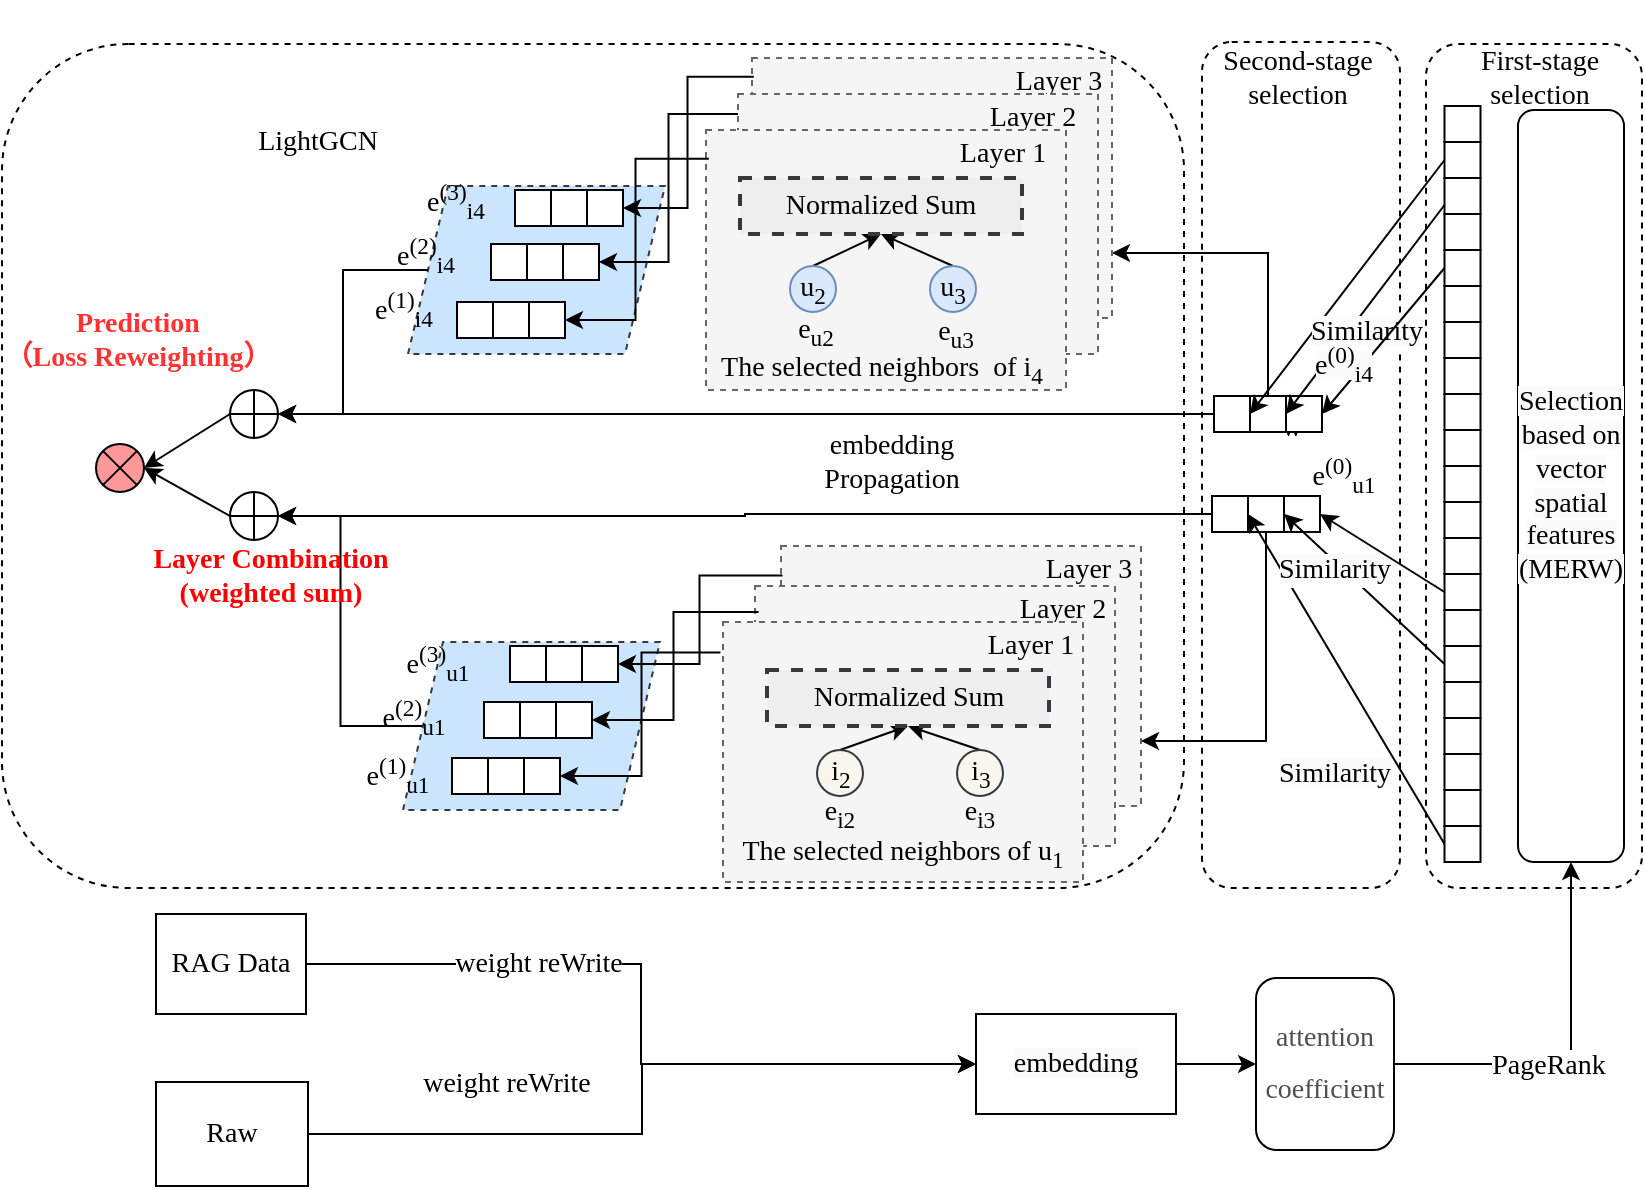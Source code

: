 <mxfile version="28.0.6">
  <diagram name="第 1 页" id="JqjY_3OXJ0ycC8vNH0t1">
    <mxGraphModel dx="1314" dy="709" grid="0" gridSize="10" guides="1" tooltips="1" connect="1" arrows="1" fold="1" page="1" pageScale="1" pageWidth="827" pageHeight="1169" math="0" shadow="0">
      <root>
        <mxCell id="0" />
        <mxCell id="1" parent="0" />
        <mxCell id="YZDyfqU8U48T_e9WPzMG-7" value="" style="rounded=1;whiteSpace=wrap;html=1;fillColor=none;dashed=1;fontSize=14;fontFamily=Times New Roman;" parent="1" vertex="1">
          <mxGeometry x="3" y="27" width="591" height="422" as="geometry" />
        </mxCell>
        <mxCell id="FPyB5lzsJbotzvCXSLYw-2" value="" style="group" vertex="1" connectable="0" parent="1">
          <mxGeometry x="358" y="278" width="229.5" height="168" as="geometry" />
        </mxCell>
        <mxCell id="YZDyfqU8U48T_e9WPzMG-62" value="" style="group;fontSize=14;fontFamily=Times New Roman;" parent="FPyB5lzsJbotzvCXSLYw-2" vertex="1" connectable="0">
          <mxGeometry x="34.5" width="180" height="130" as="geometry" />
        </mxCell>
        <mxCell id="YZDyfqU8U48T_e9WPzMG-63" value="" style="rounded=0;whiteSpace=wrap;html=1;dashed=1;fillColor=#f5f5f5;fontColor=#333333;strokeColor=#666666;fontSize=14;fontFamily=Times New Roman;" parent="YZDyfqU8U48T_e9WPzMG-62" vertex="1">
          <mxGeometry width="180" height="130" as="geometry" />
        </mxCell>
        <mxCell id="YZDyfqU8U48T_e9WPzMG-64" value="Layer 3" style="text;html=1;align=center;verticalAlign=middle;whiteSpace=wrap;rounded=0;fontSize=14;fontFamily=Times New Roman;" parent="YZDyfqU8U48T_e9WPzMG-62" vertex="1">
          <mxGeometry x="127" width="53" height="23" as="geometry" />
        </mxCell>
        <mxCell id="YZDyfqU8U48T_e9WPzMG-58" value="" style="group;fontSize=14;fontFamily=Times New Roman;" parent="FPyB5lzsJbotzvCXSLYw-2" vertex="1" connectable="0">
          <mxGeometry x="21.5" y="20" width="208" height="130" as="geometry" />
        </mxCell>
        <mxCell id="YZDyfqU8U48T_e9WPzMG-59" value="" style="rounded=0;whiteSpace=wrap;html=1;dashed=1;fillColor=#f5f5f5;fontColor=#333333;strokeColor=#666666;fontSize=14;fontFamily=Times New Roman;" parent="YZDyfqU8U48T_e9WPzMG-58" vertex="1">
          <mxGeometry width="180" height="130" as="geometry" />
        </mxCell>
        <mxCell id="YZDyfqU8U48T_e9WPzMG-60" value="Layer 2" style="text;html=1;align=center;verticalAlign=middle;whiteSpace=wrap;rounded=0;fontSize=14;fontFamily=Times New Roman;" parent="YZDyfqU8U48T_e9WPzMG-58" vertex="1">
          <mxGeometry x="127" width="53" height="23" as="geometry" />
        </mxCell>
        <mxCell id="YZDyfqU8U48T_e9WPzMG-45" value="" style="rounded=0;whiteSpace=wrap;html=1;dashed=1;fillColor=#f5f5f5;fontColor=#333333;strokeColor=#666666;fontSize=14;fontFamily=Times New Roman;" parent="FPyB5lzsJbotzvCXSLYw-2" vertex="1">
          <mxGeometry x="5.5" y="38" width="180" height="130" as="geometry" />
        </mxCell>
        <mxCell id="YZDyfqU8U48T_e9WPzMG-46" style="rounded=0;orthogonalLoop=1;jettySize=auto;html=1;exitX=0.5;exitY=0;exitDx=0;exitDy=0;entryX=0.5;entryY=1;entryDx=0;entryDy=0;fontSize=14;fontFamily=Times New Roman;" parent="FPyB5lzsJbotzvCXSLYw-2" source="YZDyfqU8U48T_e9WPzMG-47" target="YZDyfqU8U48T_e9WPzMG-50" edge="1">
          <mxGeometry relative="1" as="geometry" />
        </mxCell>
        <mxCell id="YZDyfqU8U48T_e9WPzMG-47" value="&lt;font&gt;i&lt;sub&gt;2&lt;/sub&gt;&lt;/font&gt;" style="ellipse;whiteSpace=wrap;html=1;aspect=fixed;fillColor=#f9f7ed;strokeColor=#36393d;fontSize=14;fontFamily=Times New Roman;" parent="FPyB5lzsJbotzvCXSLYw-2" vertex="1">
          <mxGeometry x="52.5" y="102" width="23" height="23" as="geometry" />
        </mxCell>
        <mxCell id="YZDyfqU8U48T_e9WPzMG-48" style="rounded=0;orthogonalLoop=1;jettySize=auto;html=1;exitX=0.5;exitY=0;exitDx=0;exitDy=0;entryX=0.5;entryY=1;entryDx=0;entryDy=0;fontSize=14;fontFamily=Times New Roman;" parent="FPyB5lzsJbotzvCXSLYw-2" source="YZDyfqU8U48T_e9WPzMG-49" target="YZDyfqU8U48T_e9WPzMG-50" edge="1">
          <mxGeometry relative="1" as="geometry" />
        </mxCell>
        <mxCell id="YZDyfqU8U48T_e9WPzMG-49" value="&lt;font&gt;i&lt;sub&gt;3&lt;/sub&gt;&lt;/font&gt;" style="ellipse;whiteSpace=wrap;html=1;aspect=fixed;fillColor=#f9f7ed;strokeColor=#36393d;fontSize=14;fontFamily=Times New Roman;" parent="FPyB5lzsJbotzvCXSLYw-2" vertex="1">
          <mxGeometry x="122.5" y="102" width="23" height="23" as="geometry" />
        </mxCell>
        <mxCell id="YZDyfqU8U48T_e9WPzMG-50" value="Normalized Sum" style="rounded=0;whiteSpace=wrap;html=1;dashed=1;strokeWidth=2;fillColor=#eeeeee;strokeColor=#36393d;fontSize=14;fontFamily=Times New Roman;" parent="FPyB5lzsJbotzvCXSLYw-2" vertex="1">
          <mxGeometry x="27.5" y="62" width="141" height="28" as="geometry" />
        </mxCell>
        <mxCell id="YZDyfqU8U48T_e9WPzMG-51" value="Layer 1" style="text;html=1;align=center;verticalAlign=middle;whiteSpace=wrap;rounded=0;fontSize=14;fontFamily=Times New Roman;" parent="FPyB5lzsJbotzvCXSLYw-2" vertex="1">
          <mxGeometry x="132.5" y="38" width="53" height="23" as="geometry" />
        </mxCell>
        <mxCell id="YZDyfqU8U48T_e9WPzMG-52" value="The selected&amp;nbsp;neighbors of u&lt;span&gt;&lt;sub&gt;1&lt;/sub&gt;&lt;/span&gt;" style="text;html=1;align=center;verticalAlign=middle;whiteSpace=wrap;rounded=0;fontSize=14;fontFamily=Times New Roman;" parent="FPyB5lzsJbotzvCXSLYw-2" vertex="1">
          <mxGeometry y="146" width="191" height="15" as="geometry" />
        </mxCell>
        <mxCell id="YZDyfqU8U48T_e9WPzMG-55" value="e&lt;sub&gt;i2&lt;/sub&gt;" style="text;html=1;align=center;verticalAlign=middle;whiteSpace=wrap;rounded=0;fontSize=14;fontFamily=Times New Roman;" parent="FPyB5lzsJbotzvCXSLYw-2" vertex="1">
          <mxGeometry x="34" y="128" width="60" height="12" as="geometry" />
        </mxCell>
        <mxCell id="YZDyfqU8U48T_e9WPzMG-57" value="e&lt;sub&gt;i3&lt;/sub&gt;" style="text;html=1;align=center;verticalAlign=middle;whiteSpace=wrap;rounded=0;fontSize=14;fontFamily=Times New Roman;" parent="FPyB5lzsJbotzvCXSLYw-2" vertex="1">
          <mxGeometry x="104" y="128" width="60" height="12" as="geometry" />
        </mxCell>
        <mxCell id="YZDyfqU8U48T_e9WPzMG-154" value="" style="rounded=1;whiteSpace=wrap;html=1;dashed=1;fillColor=none;fontSize=14;fontFamily=Times New Roman;" parent="1" vertex="1">
          <mxGeometry x="715" y="27" width="108" height="422" as="geometry" />
        </mxCell>
        <mxCell id="YZDyfqU8U48T_e9WPzMG-139" value="" style="rounded=1;whiteSpace=wrap;html=1;dashed=1;fillColor=none;fontSize=14;fontFamily=Times New Roman;" parent="1" vertex="1">
          <mxGeometry x="603" y="26" width="99" height="423" as="geometry" />
        </mxCell>
        <mxCell id="YZDyfqU8U48T_e9WPzMG-2" value="LightGCN" style="text;html=1;align=center;verticalAlign=middle;whiteSpace=wrap;rounded=0;fontSize=14;fontFamily=Times New Roman;" parent="1" vertex="1">
          <mxGeometry x="131" y="61" width="60" height="30" as="geometry" />
        </mxCell>
        <mxCell id="YZDyfqU8U48T_e9WPzMG-122" value="" style="verticalLabelPosition=bottom;verticalAlign=top;html=1;shape=mxgraph.flowchart.summing_function;fontSize=14;fontFamily=Times New Roman;" parent="1" vertex="1">
          <mxGeometry x="117" y="200" width="24" height="24" as="geometry" />
        </mxCell>
        <mxCell id="YZDyfqU8U48T_e9WPzMG-123" value="" style="verticalLabelPosition=bottom;verticalAlign=top;html=1;shape=mxgraph.flowchart.summing_function;fontSize=14;fontFamily=Times New Roman;" parent="1" vertex="1">
          <mxGeometry x="117" y="251" width="24" height="24" as="geometry" />
        </mxCell>
        <mxCell id="YZDyfqU8U48T_e9WPzMG-124" style="edgeStyle=orthogonalEdgeStyle;rounded=0;orthogonalLoop=1;jettySize=auto;html=1;exitX=0;exitY=0.5;exitDx=0;exitDy=0;fontSize=14;fontFamily=Times New Roman;" parent="1" source="YZDyfqU8U48T_e9WPzMG-109" target="YZDyfqU8U48T_e9WPzMG-123" edge="1">
          <mxGeometry relative="1" as="geometry" />
        </mxCell>
        <mxCell id="YZDyfqU8U48T_e9WPzMG-125" style="edgeStyle=orthogonalEdgeStyle;rounded=0;orthogonalLoop=1;jettySize=auto;html=1;exitX=0;exitY=0.5;exitDx=0;exitDy=0;entryX=1;entryY=0.5;entryDx=0;entryDy=0;entryPerimeter=0;fontSize=14;fontFamily=Times New Roman;" parent="1" source="YZDyfqU8U48T_e9WPzMG-104" target="YZDyfqU8U48T_e9WPzMG-122" edge="1">
          <mxGeometry relative="1" as="geometry" />
        </mxCell>
        <mxCell id="YZDyfqU8U48T_e9WPzMG-128" style="edgeStyle=orthogonalEdgeStyle;rounded=0;orthogonalLoop=1;jettySize=auto;html=1;exitX=1;exitY=0.5;exitDx=0;exitDy=0;entryX=1;entryY=0.5;entryDx=0;entryDy=0;entryPerimeter=0;fontSize=14;fontFamily=Times New Roman;" parent="1" source="YZDyfqU8U48T_e9WPzMG-65" target="YZDyfqU8U48T_e9WPzMG-123" edge="1">
          <mxGeometry relative="1" as="geometry" />
        </mxCell>
        <mxCell id="YZDyfqU8U48T_e9WPzMG-129" value="" style="verticalLabelPosition=bottom;verticalAlign=top;html=1;shape=mxgraph.flowchart.or;fontColor=none;strokeColor=default;strokeWidth=1;noLabel=1;fillColor=#FF9999;fontSize=14;fontFamily=Times New Roman;" parent="1" vertex="1">
          <mxGeometry x="50" y="227" width="24" height="24" as="geometry" />
        </mxCell>
        <mxCell id="YZDyfqU8U48T_e9WPzMG-130" value="Layer Combination&lt;div&gt;(weighted sum)&lt;/div&gt;" style="text;html=1;align=center;verticalAlign=middle;whiteSpace=wrap;rounded=0;fontColor=light-dark(#ff0000, #ededed);fontStyle=1;fontSize=14;fontFamily=Times New Roman;" parent="1" vertex="1">
          <mxGeometry x="27" y="278" width="221" height="30" as="geometry" />
        </mxCell>
        <mxCell id="YZDyfqU8U48T_e9WPzMG-131" style="rounded=0;orthogonalLoop=1;jettySize=auto;html=1;exitX=0;exitY=0.5;exitDx=0;exitDy=0;exitPerimeter=0;entryX=1;entryY=0.5;entryDx=0;entryDy=0;entryPerimeter=0;fontSize=14;fontFamily=Times New Roman;" parent="1" source="YZDyfqU8U48T_e9WPzMG-123" target="YZDyfqU8U48T_e9WPzMG-129" edge="1">
          <mxGeometry relative="1" as="geometry" />
        </mxCell>
        <mxCell id="YZDyfqU8U48T_e9WPzMG-133" style="rounded=0;orthogonalLoop=1;jettySize=auto;html=1;exitX=0;exitY=0.5;exitDx=0;exitDy=0;exitPerimeter=0;entryX=1;entryY=0.5;entryDx=0;entryDy=0;entryPerimeter=0;fontSize=14;fontFamily=Times New Roman;" parent="1" source="YZDyfqU8U48T_e9WPzMG-122" target="YZDyfqU8U48T_e9WPzMG-129" edge="1">
          <mxGeometry relative="1" as="geometry" />
        </mxCell>
        <mxCell id="YZDyfqU8U48T_e9WPzMG-134" value="&lt;font style=&quot;color: rgb(255, 51, 51);&quot;&gt;Prediction&lt;/font&gt;&lt;div&gt;&lt;font style=&quot;color: rgb(255, 51, 51);&quot;&gt;（&lt;span style=&quot;color: light-dark(rgb(255, 51, 51), rgb(255, 119, 119)); background-color: transparent;&quot;&gt;Loss Reweighting&lt;/span&gt;&lt;span style=&quot;color: light-dark(rgb(255, 51, 51), rgb(255, 119, 119)); background-color: transparent;&quot;&gt;）&lt;/span&gt;&lt;br&gt;&lt;/font&gt;&lt;/div&gt;" style="text;html=1;align=center;verticalAlign=middle;whiteSpace=wrap;rounded=0;fontStyle=1;fontSize=14;fontFamily=Times New Roman;" parent="1" vertex="1">
          <mxGeometry x="3" y="160" width="136" height="30" as="geometry" />
        </mxCell>
        <mxCell id="lJCOSlguc7DDzx-sOhFj-3" style="edgeStyle=orthogonalEdgeStyle;rounded=0;orthogonalLoop=1;jettySize=auto;html=1;exitX=1;exitY=0.5;exitDx=0;exitDy=0;entryX=0;entryY=0.5;entryDx=0;entryDy=0;fontSize=14;fontFamily=Times New Roman;" parent="1" source="YZDyfqU8U48T_e9WPzMG-137" target="YZDyfqU8U48T_e9WPzMG-147" edge="1">
          <mxGeometry relative="1" as="geometry" />
        </mxCell>
        <mxCell id="YZDyfqU8U48T_e9WPzMG-137" value="&lt;div&gt;&lt;span style=&quot;color: rgb(0, 0, 0); background-color: rgb(251, 251, 251); float: none; display: inline !important;&quot;&gt;&lt;font&gt;embedding&lt;/font&gt;&lt;/span&gt;&lt;/div&gt;" style="rounded=0;whiteSpace=wrap;html=1;fontSize=14;fontFamily=Times New Roman;" parent="1" vertex="1">
          <mxGeometry x="490" y="512" width="100" height="50" as="geometry" />
        </mxCell>
        <mxCell id="YZDyfqU8U48T_e9WPzMG-140" value="First-stage selection" style="text;html=1;align=center;verticalAlign=middle;whiteSpace=wrap;rounded=0;fontSize=14;fontFamily=Times New Roman;" parent="1" vertex="1">
          <mxGeometry x="730" y="5" width="84" height="78" as="geometry" />
        </mxCell>
        <mxCell id="YZDyfqU8U48T_e9WPzMG-166" style="edgeStyle=orthogonalEdgeStyle;rounded=0;orthogonalLoop=1;jettySize=auto;html=1;exitX=1;exitY=0.5;exitDx=0;exitDy=0;entryX=0.5;entryY=1;entryDx=0;entryDy=0;fontSize=14;fontFamily=Times New Roman;" parent="1" source="YZDyfqU8U48T_e9WPzMG-147" target="YZDyfqU8U48T_e9WPzMG-165" edge="1">
          <mxGeometry relative="1" as="geometry" />
        </mxCell>
        <mxCell id="YZDyfqU8U48T_e9WPzMG-167" value="PageRank" style="edgeLabel;html=1;align=center;verticalAlign=middle;resizable=0;points=[];fontSize=14;fontFamily=Times New Roman;" parent="YZDyfqU8U48T_e9WPzMG-166" vertex="1" connectable="0">
          <mxGeometry x="-0.191" y="-1" relative="1" as="geometry">
            <mxPoint as="offset" />
          </mxGeometry>
        </mxCell>
        <mxCell id="YZDyfqU8U48T_e9WPzMG-147" value="&lt;h4 style=&quot;forced-color-adjust: none; font-style: normal; font-variant-caps: normal; letter-spacing: normal; orphans: 2; text-indent: 0px; text-transform: none; widows: 2; word-spacing: 0px; -webkit-text-stroke-width: 0px; white-space: normal; text-decoration-thickness: initial; text-decoration-style: initial; text-decoration-color: initial; box-sizing: border-box; outline: 0px; margin: 24px 0px 8px; padding: 0px; --el-button-hover-bg-color: light-dark(#6d5ffd, #8e82ff); --el-button-hover-border-color: light-dark(#6d5ffd, #8e82ff); --el-button-active-bg-color: light-dark(#6d5ffd, #8e82ff); --el-button-active-border-color: light-dark(#6d5ffd, #8e82ff); color: rgb(79, 79, 79); line-height: 26px; font-synthesis-style: auto; overflow-wrap: break-word; font-variant-ligatures: no-common-ligatures; background-color: rgb(255, 255, 255);&quot;&gt;&lt;span style=&quot;font-weight: normal;&quot;&gt;&lt;font&gt;attention coefficient&lt;/font&gt;&lt;/span&gt;&lt;/h4&gt;&lt;div&gt;&lt;br&gt;&lt;/div&gt;" style="rounded=1;whiteSpace=wrap;html=1;fontSize=14;fontFamily=Times New Roman;align=center;" parent="1" vertex="1">
          <mxGeometry x="630" y="494" width="69" height="86" as="geometry" />
        </mxCell>
        <mxCell id="YZDyfqU8U48T_e9WPzMG-153" value="Second-stage selection" style="text;html=1;align=center;verticalAlign=middle;whiteSpace=wrap;rounded=0;fontSize=14;fontFamily=Times New Roman;" parent="1" vertex="1">
          <mxGeometry x="603" y="5" width="96" height="78" as="geometry" />
        </mxCell>
        <mxCell id="YZDyfqU8U48T_e9WPzMG-165" value="&lt;span style=&quot;color: rgb(0, 0, 0); font-style: normal; font-variant-ligatures: normal; font-variant-caps: normal; font-weight: 400; letter-spacing: normal; orphans: 2; text-align: start; text-indent: 0px; text-transform: none; widows: 2; word-spacing: 0px; -webkit-text-stroke-width: 0px; white-space: normal; background-color: rgb(251, 251, 251); text-decoration-thickness: initial; text-decoration-style: initial; text-decoration-color: initial; float: none; display: inline !important;&quot;&gt;Selection based on vector spatial features (MERW)&lt;/span&gt;" style="rounded=1;whiteSpace=wrap;html=1;fontSize=14;fontFamily=Times New Roman;" parent="1" vertex="1">
          <mxGeometry x="761" y="60" width="53" height="376" as="geometry" />
        </mxCell>
        <mxCell id="YZDyfqU8U48T_e9WPzMG-235" style="edgeStyle=orthogonalEdgeStyle;rounded=0;orthogonalLoop=1;jettySize=auto;html=1;exitX=0.5;exitY=0;exitDx=0;exitDy=0;entryX=1;entryY=0.75;entryDx=0;entryDy=0;fontSize=14;fontFamily=Times New Roman;" parent="1" source="YZDyfqU8U48T_e9WPzMG-105" target="YZDyfqU8U48T_e9WPzMG-36" edge="1">
          <mxGeometry relative="1" as="geometry" />
        </mxCell>
        <mxCell id="YZDyfqU8U48T_e9WPzMG-237" style="edgeStyle=orthogonalEdgeStyle;rounded=0;orthogonalLoop=1;jettySize=auto;html=1;exitX=0.5;exitY=1;exitDx=0;exitDy=0;entryX=1;entryY=0.75;entryDx=0;entryDy=0;fontSize=14;fontFamily=Times New Roman;" parent="1" source="YZDyfqU8U48T_e9WPzMG-110" target="YZDyfqU8U48T_e9WPzMG-63" edge="1">
          <mxGeometry relative="1" as="geometry" />
        </mxCell>
        <mxCell id="lJCOSlguc7DDzx-sOhFj-6" style="edgeStyle=orthogonalEdgeStyle;rounded=0;orthogonalLoop=1;jettySize=auto;html=1;exitX=1;exitY=0.5;exitDx=0;exitDy=0;entryX=0;entryY=0.5;entryDx=0;entryDy=0;fontFamily=Times New Roman;fontSize=14;" parent="1" source="lJCOSlguc7DDzx-sOhFj-5" target="YZDyfqU8U48T_e9WPzMG-137" edge="1">
          <mxGeometry relative="1" as="geometry" />
        </mxCell>
        <mxCell id="lJCOSlguc7DDzx-sOhFj-7" value="&lt;span&gt;&lt;font&gt;weight reWrite&lt;/font&gt;&lt;/span&gt;" style="edgeLabel;html=1;align=center;verticalAlign=middle;resizable=0;points=[];fontFamily=Times New Roman;fontSize=14;" parent="lJCOSlguc7DDzx-sOhFj-6" vertex="1" connectable="0">
          <mxGeometry x="0.435" y="2" relative="1" as="geometry">
            <mxPoint x="-131" y="12" as="offset" />
          </mxGeometry>
        </mxCell>
        <mxCell id="lJCOSlguc7DDzx-sOhFj-5" value="&lt;font&gt;Raw&lt;/font&gt;" style="rounded=0;whiteSpace=wrap;html=1;fontSize=14;fontFamily=Times New Roman;" parent="1" vertex="1">
          <mxGeometry x="80" y="546" width="76" height="52" as="geometry" />
        </mxCell>
        <mxCell id="zP14yPHalmkNqVkcghxw-1" value="&lt;font&gt;RAG Data&lt;/font&gt;" style="rounded=0;whiteSpace=wrap;html=1;fontSize=14;fontFamily=Times New Roman;" parent="1" vertex="1">
          <mxGeometry x="80" y="462" width="75" height="50" as="geometry" />
        </mxCell>
        <mxCell id="FPyB5lzsJbotzvCXSLYw-1" value="" style="group" vertex="1" connectable="0" parent="1">
          <mxGeometry x="305" y="34" width="253" height="166" as="geometry" />
        </mxCell>
        <mxCell id="YZDyfqU8U48T_e9WPzMG-35" value="" style="group;fontSize=14;fontFamily=Times New Roman;" parent="FPyB5lzsJbotzvCXSLYw-1" vertex="1" connectable="0">
          <mxGeometry x="73" width="180" height="130" as="geometry" />
        </mxCell>
        <mxCell id="YZDyfqU8U48T_e9WPzMG-36" value="" style="rounded=0;whiteSpace=wrap;html=1;dashed=1;fillColor=#f5f5f5;fontColor=#333333;strokeColor=#666666;fontSize=14;fontFamily=Times New Roman;" parent="YZDyfqU8U48T_e9WPzMG-35" vertex="1">
          <mxGeometry width="180" height="130" as="geometry" />
        </mxCell>
        <mxCell id="YZDyfqU8U48T_e9WPzMG-37" value="Layer 3" style="text;html=1;align=center;verticalAlign=middle;whiteSpace=wrap;rounded=0;fontSize=14;fontFamily=Times New Roman;" parent="YZDyfqU8U48T_e9WPzMG-35" vertex="1">
          <mxGeometry x="127" width="53" height="23" as="geometry" />
        </mxCell>
        <mxCell id="YZDyfqU8U48T_e9WPzMG-30" value="" style="group;fontSize=14;fontFamily=Times New Roman;" parent="FPyB5lzsJbotzvCXSLYw-1" vertex="1" connectable="0">
          <mxGeometry x="60" y="18" width="180" height="130" as="geometry" />
        </mxCell>
        <mxCell id="YZDyfqU8U48T_e9WPzMG-27" value="" style="rounded=0;whiteSpace=wrap;html=1;dashed=1;fillColor=#f5f5f5;fontColor=#333333;strokeColor=#666666;fontSize=14;fontFamily=Times New Roman;" parent="YZDyfqU8U48T_e9WPzMG-30" vertex="1">
          <mxGeometry x="6" width="180" height="130" as="geometry" />
        </mxCell>
        <mxCell id="YZDyfqU8U48T_e9WPzMG-28" value="Layer 2" style="text;html=1;align=center;verticalAlign=middle;whiteSpace=wrap;rounded=0;fontSize=14;fontFamily=Times New Roman;" parent="YZDyfqU8U48T_e9WPzMG-30" vertex="1">
          <mxGeometry x="127" width="53" height="23" as="geometry" />
        </mxCell>
        <mxCell id="YZDyfqU8U48T_e9WPzMG-23" value="e&lt;sub&gt;u2&lt;/sub&gt;" style="text;html=1;align=center;verticalAlign=middle;whiteSpace=wrap;rounded=0;fontSize=14;fontFamily=Times New Roman;" parent="YZDyfqU8U48T_e9WPzMG-30" vertex="1">
          <mxGeometry x="16" y="115" width="60" height="11" as="geometry" />
        </mxCell>
        <mxCell id="YZDyfqU8U48T_e9WPzMG-13" value="" style="rounded=0;whiteSpace=wrap;html=1;dashed=1;fillColor=#f5f5f5;fontColor=#333333;strokeColor=#666666;fontSize=14;fontFamily=Times New Roman;" parent="FPyB5lzsJbotzvCXSLYw-1" vertex="1">
          <mxGeometry x="50" y="36" width="180" height="130" as="geometry" />
        </mxCell>
        <mxCell id="YZDyfqU8U48T_e9WPzMG-21" style="rounded=0;orthogonalLoop=1;jettySize=auto;html=1;exitX=0.5;exitY=0;exitDx=0;exitDy=0;entryX=0.5;entryY=1;entryDx=0;entryDy=0;fontSize=14;fontFamily=Times New Roman;" parent="FPyB5lzsJbotzvCXSLYw-1" source="YZDyfqU8U48T_e9WPzMG-16" target="YZDyfqU8U48T_e9WPzMG-18" edge="1">
          <mxGeometry relative="1" as="geometry" />
        </mxCell>
        <mxCell id="YZDyfqU8U48T_e9WPzMG-16" value="&lt;font&gt;u&lt;sub&gt;2&lt;/sub&gt;&lt;/font&gt;" style="ellipse;whiteSpace=wrap;html=1;aspect=fixed;fillColor=#dae8fc;strokeColor=#6c8ebf;fontSize=14;fontFamily=Times New Roman;" parent="FPyB5lzsJbotzvCXSLYw-1" vertex="1">
          <mxGeometry x="92" y="104" width="23" height="23" as="geometry" />
        </mxCell>
        <mxCell id="YZDyfqU8U48T_e9WPzMG-22" style="rounded=0;orthogonalLoop=1;jettySize=auto;html=1;exitX=0.5;exitY=0;exitDx=0;exitDy=0;entryX=0.5;entryY=1;entryDx=0;entryDy=0;fontSize=14;fontFamily=Times New Roman;" parent="FPyB5lzsJbotzvCXSLYw-1" source="YZDyfqU8U48T_e9WPzMG-17" target="YZDyfqU8U48T_e9WPzMG-18" edge="1">
          <mxGeometry relative="1" as="geometry" />
        </mxCell>
        <mxCell id="YZDyfqU8U48T_e9WPzMG-17" value="&lt;font&gt;u&lt;sub&gt;3&lt;/sub&gt;&lt;/font&gt;" style="ellipse;whiteSpace=wrap;html=1;aspect=fixed;fillColor=#dae8fc;strokeColor=#6c8ebf;fontSize=14;fontFamily=Times New Roman;" parent="FPyB5lzsJbotzvCXSLYw-1" vertex="1">
          <mxGeometry x="162" y="104" width="23" height="23" as="geometry" />
        </mxCell>
        <mxCell id="YZDyfqU8U48T_e9WPzMG-18" value="Normalized Sum" style="rounded=0;whiteSpace=wrap;html=1;dashed=1;strokeWidth=2;fillColor=#eeeeee;strokeColor=#36393d;fontSize=14;fontFamily=Times New Roman;" parent="FPyB5lzsJbotzvCXSLYw-1" vertex="1">
          <mxGeometry x="67" y="60" width="141" height="28" as="geometry" />
        </mxCell>
        <mxCell id="YZDyfqU8U48T_e9WPzMG-24" value="e&lt;sub&gt;u3&lt;/sub&gt;" style="text;html=1;align=center;verticalAlign=middle;whiteSpace=wrap;rounded=0;fontSize=14;fontFamily=Times New Roman;" parent="FPyB5lzsJbotzvCXSLYw-1" vertex="1">
          <mxGeometry x="144.5" y="132" width="60" height="12" as="geometry" />
        </mxCell>
        <mxCell id="YZDyfqU8U48T_e9WPzMG-25" value="Layer 1" style="text;html=1;align=center;verticalAlign=middle;whiteSpace=wrap;rounded=0;fontSize=14;fontFamily=Times New Roman;" parent="FPyB5lzsJbotzvCXSLYw-1" vertex="1">
          <mxGeometry x="172" y="36" width="53" height="23" as="geometry" />
        </mxCell>
        <mxCell id="YZDyfqU8U48T_e9WPzMG-26" value="The selected&amp;nbsp;neighbors&amp;nbsp; of i&lt;sub&gt;4&lt;/sub&gt;" style="text;html=1;align=center;verticalAlign=middle;whiteSpace=wrap;rounded=0;fontSize=14;fontFamily=Times New Roman;" parent="FPyB5lzsJbotzvCXSLYw-1" vertex="1">
          <mxGeometry x="48.5" y="148" width="177.5" height="15" as="geometry" />
        </mxCell>
        <mxCell id="YZDyfqU8U48T_e9WPzMG-54" value="e&lt;sub&gt;u2&lt;/sub&gt;" style="text;html=1;align=center;verticalAlign=middle;whiteSpace=wrap;rounded=0;fontSize=14;fontFamily=Times New Roman;" parent="FPyB5lzsJbotzvCXSLYw-1" vertex="1">
          <mxGeometry x="75" y="131" width="60" height="12" as="geometry" />
        </mxCell>
        <mxCell id="FPyB5lzsJbotzvCXSLYw-3" value="" style="group" vertex="1" connectable="0" parent="1">
          <mxGeometry x="171" y="322" width="161" height="88" as="geometry" />
        </mxCell>
        <mxCell id="YZDyfqU8U48T_e9WPzMG-65" value="" style="shape=parallelogram;perimeter=parallelogramPerimeter;whiteSpace=wrap;html=1;fixedSize=1;fillColor=#cce5ff;strokeColor=#36393d;dashed=1;gradientColor=none;fontSize=14;fontFamily=Times New Roman;" parent="FPyB5lzsJbotzvCXSLYw-3" vertex="1">
          <mxGeometry x="32.5" y="4" width="128.5" height="84" as="geometry" />
        </mxCell>
        <mxCell id="YZDyfqU8U48T_e9WPzMG-70" value="" style="group;fontSize=14;fontFamily=Times New Roman;" parent="FPyB5lzsJbotzvCXSLYw-3" vertex="1" connectable="0">
          <mxGeometry x="57" y="62" width="54" height="18" as="geometry" />
        </mxCell>
        <mxCell id="YZDyfqU8U48T_e9WPzMG-67" value="" style="whiteSpace=wrap;html=1;aspect=fixed;fontSize=14;fontFamily=Times New Roman;" parent="YZDyfqU8U48T_e9WPzMG-70" vertex="1">
          <mxGeometry width="18" height="18" as="geometry" />
        </mxCell>
        <mxCell id="YZDyfqU8U48T_e9WPzMG-68" value="" style="whiteSpace=wrap;html=1;aspect=fixed;fontSize=14;fontFamily=Times New Roman;" parent="YZDyfqU8U48T_e9WPzMG-70" vertex="1">
          <mxGeometry x="18" width="18" height="18" as="geometry" />
        </mxCell>
        <mxCell id="YZDyfqU8U48T_e9WPzMG-69" value="" style="whiteSpace=wrap;html=1;aspect=fixed;fontSize=14;fontFamily=Times New Roman;" parent="YZDyfqU8U48T_e9WPzMG-70" vertex="1">
          <mxGeometry x="36" width="18" height="18" as="geometry" />
        </mxCell>
        <mxCell id="YZDyfqU8U48T_e9WPzMG-75" value="" style="group;fontSize=14;fontFamily=Times New Roman;" parent="FPyB5lzsJbotzvCXSLYw-3" vertex="1" connectable="0">
          <mxGeometry x="73" y="34" width="54" height="18" as="geometry" />
        </mxCell>
        <mxCell id="YZDyfqU8U48T_e9WPzMG-76" value="" style="whiteSpace=wrap;html=1;aspect=fixed;fontSize=14;fontFamily=Times New Roman;" parent="YZDyfqU8U48T_e9WPzMG-75" vertex="1">
          <mxGeometry width="18" height="18" as="geometry" />
        </mxCell>
        <mxCell id="YZDyfqU8U48T_e9WPzMG-77" value="" style="whiteSpace=wrap;html=1;aspect=fixed;fontSize=14;fontFamily=Times New Roman;" parent="YZDyfqU8U48T_e9WPzMG-75" vertex="1">
          <mxGeometry x="18" width="18" height="18" as="geometry" />
        </mxCell>
        <mxCell id="YZDyfqU8U48T_e9WPzMG-78" value="" style="whiteSpace=wrap;html=1;aspect=fixed;fontSize=14;fontFamily=Times New Roman;" parent="YZDyfqU8U48T_e9WPzMG-75" vertex="1">
          <mxGeometry x="36" width="18" height="18" as="geometry" />
        </mxCell>
        <mxCell id="YZDyfqU8U48T_e9WPzMG-79" value="" style="group;fontSize=14;fontFamily=Times New Roman;" parent="FPyB5lzsJbotzvCXSLYw-3" vertex="1" connectable="0">
          <mxGeometry x="86" y="6" width="54" height="18" as="geometry" />
        </mxCell>
        <mxCell id="YZDyfqU8U48T_e9WPzMG-80" value="" style="whiteSpace=wrap;html=1;aspect=fixed;fontSize=14;fontFamily=Times New Roman;" parent="YZDyfqU8U48T_e9WPzMG-79" vertex="1">
          <mxGeometry width="18" height="18" as="geometry" />
        </mxCell>
        <mxCell id="YZDyfqU8U48T_e9WPzMG-81" value="" style="whiteSpace=wrap;html=1;aspect=fixed;fontSize=14;fontFamily=Times New Roman;" parent="YZDyfqU8U48T_e9WPzMG-79" vertex="1">
          <mxGeometry x="18" width="18" height="18" as="geometry" />
        </mxCell>
        <mxCell id="YZDyfqU8U48T_e9WPzMG-82" value="" style="whiteSpace=wrap;html=1;aspect=fixed;fontSize=14;fontFamily=Times New Roman;" parent="YZDyfqU8U48T_e9WPzMG-79" vertex="1">
          <mxGeometry x="36" width="18" height="18" as="geometry" />
        </mxCell>
        <mxCell id="YZDyfqU8U48T_e9WPzMG-83" value="e&lt;sup&gt;(1)&lt;/sup&gt;&lt;sub&gt;u1&lt;/sub&gt;" style="text;html=1;align=center;verticalAlign=middle;whiteSpace=wrap;rounded=0;fontSize=14;fontFamily=Times New Roman;" parent="FPyB5lzsJbotzvCXSLYw-3" vertex="1">
          <mxGeometry y="56" width="60" height="30" as="geometry" />
        </mxCell>
        <mxCell id="YZDyfqU8U48T_e9WPzMG-84" value="e&lt;sup&gt;(2)&lt;/sup&gt;&lt;sub&gt;u1&lt;/sub&gt;" style="text;html=1;align=center;verticalAlign=middle;whiteSpace=wrap;rounded=0;fontSize=14;fontFamily=Times New Roman;" parent="FPyB5lzsJbotzvCXSLYw-3" vertex="1">
          <mxGeometry x="8" y="27" width="60" height="30" as="geometry" />
        </mxCell>
        <mxCell id="YZDyfqU8U48T_e9WPzMG-85" value="e&lt;sup&gt;(3)&lt;/sup&gt;&lt;sub&gt;u1&lt;/sub&gt;" style="text;html=1;align=center;verticalAlign=middle;whiteSpace=wrap;rounded=0;fontSize=14;fontFamily=Times New Roman;" parent="FPyB5lzsJbotzvCXSLYw-3" vertex="1">
          <mxGeometry x="19.5" width="60" height="30" as="geometry" />
        </mxCell>
        <mxCell id="FPyB5lzsJbotzvCXSLYw-4" value="" style="group" vertex="1" connectable="0" parent="1">
          <mxGeometry x="206" y="95" width="161" height="89" as="geometry" />
        </mxCell>
        <mxCell id="YZDyfqU8U48T_e9WPzMG-86" value="" style="shape=parallelogram;perimeter=parallelogramPerimeter;whiteSpace=wrap;html=1;fixedSize=1;fillColor=#cce5ff;strokeColor=#36393d;dashed=1;gradientColor=none;fontSize=14;fontFamily=Times New Roman;" parent="FPyB5lzsJbotzvCXSLYw-4" vertex="1">
          <mxGeometry y="3" width="128.5" height="84" as="geometry" />
        </mxCell>
        <mxCell id="YZDyfqU8U48T_e9WPzMG-87" value="" style="group;fontSize=14;fontFamily=Times New Roman;" parent="FPyB5lzsJbotzvCXSLYw-4" vertex="1" connectable="0">
          <mxGeometry x="24.5" y="61" width="54" height="18" as="geometry" />
        </mxCell>
        <mxCell id="YZDyfqU8U48T_e9WPzMG-88" value="" style="whiteSpace=wrap;html=1;aspect=fixed;fontSize=14;fontFamily=Times New Roman;" parent="YZDyfqU8U48T_e9WPzMG-87" vertex="1">
          <mxGeometry width="18" height="18" as="geometry" />
        </mxCell>
        <mxCell id="YZDyfqU8U48T_e9WPzMG-89" value="" style="whiteSpace=wrap;html=1;aspect=fixed;fontSize=14;fontFamily=Times New Roman;" parent="YZDyfqU8U48T_e9WPzMG-87" vertex="1">
          <mxGeometry x="18" width="18" height="18" as="geometry" />
        </mxCell>
        <mxCell id="YZDyfqU8U48T_e9WPzMG-90" value="" style="whiteSpace=wrap;html=1;aspect=fixed;fontSize=14;fontFamily=Times New Roman;" parent="YZDyfqU8U48T_e9WPzMG-87" vertex="1">
          <mxGeometry x="36" width="18" height="18" as="geometry" />
        </mxCell>
        <mxCell id="YZDyfqU8U48T_e9WPzMG-91" value="" style="group;fontSize=14;fontFamily=Times New Roman;" parent="FPyB5lzsJbotzvCXSLYw-4" vertex="1" connectable="0">
          <mxGeometry x="41.5" y="32" width="54" height="18" as="geometry" />
        </mxCell>
        <mxCell id="YZDyfqU8U48T_e9WPzMG-92" value="" style="whiteSpace=wrap;html=1;aspect=fixed;fontSize=14;fontFamily=Times New Roman;" parent="YZDyfqU8U48T_e9WPzMG-91" vertex="1">
          <mxGeometry width="18" height="18" as="geometry" />
        </mxCell>
        <mxCell id="YZDyfqU8U48T_e9WPzMG-93" value="" style="whiteSpace=wrap;html=1;aspect=fixed;fontSize=14;fontFamily=Times New Roman;" parent="YZDyfqU8U48T_e9WPzMG-91" vertex="1">
          <mxGeometry x="18" width="18" height="18" as="geometry" />
        </mxCell>
        <mxCell id="YZDyfqU8U48T_e9WPzMG-94" value="" style="whiteSpace=wrap;html=1;aspect=fixed;fontSize=14;fontFamily=Times New Roman;" parent="YZDyfqU8U48T_e9WPzMG-91" vertex="1">
          <mxGeometry x="36" width="18" height="18" as="geometry" />
        </mxCell>
        <mxCell id="YZDyfqU8U48T_e9WPzMG-95" value="" style="group;fontSize=14;fontFamily=Times New Roman;" parent="FPyB5lzsJbotzvCXSLYw-4" vertex="1" connectable="0">
          <mxGeometry x="53.5" y="5" width="54" height="18" as="geometry" />
        </mxCell>
        <mxCell id="YZDyfqU8U48T_e9WPzMG-96" value="" style="whiteSpace=wrap;html=1;aspect=fixed;fontSize=14;fontFamily=Times New Roman;" parent="YZDyfqU8U48T_e9WPzMG-95" vertex="1">
          <mxGeometry width="18" height="18" as="geometry" />
        </mxCell>
        <mxCell id="YZDyfqU8U48T_e9WPzMG-97" value="" style="whiteSpace=wrap;html=1;aspect=fixed;fontSize=14;fontFamily=Times New Roman;" parent="YZDyfqU8U48T_e9WPzMG-95" vertex="1">
          <mxGeometry x="18" width="18" height="18" as="geometry" />
        </mxCell>
        <mxCell id="YZDyfqU8U48T_e9WPzMG-98" value="" style="whiteSpace=wrap;html=1;aspect=fixed;fontSize=14;fontFamily=Times New Roman;" parent="YZDyfqU8U48T_e9WPzMG-95" vertex="1">
          <mxGeometry x="36" width="18" height="18" as="geometry" />
        </mxCell>
        <mxCell id="YZDyfqU8U48T_e9WPzMG-99" value="e&lt;sup&gt;(1)&lt;/sup&gt;&lt;sub&gt;i4&lt;/sub&gt;" style="text;html=1;align=center;verticalAlign=middle;whiteSpace=wrap;rounded=0;fontSize=14;fontFamily=Times New Roman;" parent="FPyB5lzsJbotzvCXSLYw-4" vertex="1">
          <mxGeometry x="-32" y="50" width="60" height="30" as="geometry" />
        </mxCell>
        <mxCell id="YZDyfqU8U48T_e9WPzMG-100" value="e&lt;sup&gt;(2)&lt;/sup&gt;&lt;sub&gt;i4&lt;/sub&gt;" style="text;html=1;align=center;verticalAlign=middle;whiteSpace=wrap;rounded=0;fontSize=14;fontFamily=Times New Roman;" parent="FPyB5lzsJbotzvCXSLYw-4" vertex="1">
          <mxGeometry x="-21" y="23" width="60" height="30" as="geometry" />
        </mxCell>
        <mxCell id="YZDyfqU8U48T_e9WPzMG-101" value="e&lt;sup&gt;(3)&lt;/sup&gt;&lt;sub&gt;i4&lt;/sub&gt;" style="text;html=1;align=center;verticalAlign=middle;whiteSpace=wrap;rounded=0;fontSize=14;fontFamily=Times New Roman;" parent="FPyB5lzsJbotzvCXSLYw-4" vertex="1">
          <mxGeometry x="-6.5" y="-4" width="60" height="30" as="geometry" />
        </mxCell>
        <mxCell id="FPyB5lzsJbotzvCXSLYw-5" value="" style="group" vertex="1" connectable="0" parent="1">
          <mxGeometry x="541" y="184" width="124" height="37" as="geometry" />
        </mxCell>
        <mxCell id="YZDyfqU8U48T_e9WPzMG-103" value="w" style="group;fontSize=14;fontFamily=Times New Roman;" parent="FPyB5lzsJbotzvCXSLYw-5" vertex="1" connectable="0">
          <mxGeometry x="68" y="19" width="78" height="18" as="geometry" />
        </mxCell>
        <mxCell id="YZDyfqU8U48T_e9WPzMG-104" value="" style="whiteSpace=wrap;html=1;aspect=fixed;fontSize=14;fontFamily=Times New Roman;" parent="YZDyfqU8U48T_e9WPzMG-103" vertex="1">
          <mxGeometry width="18" height="18" as="geometry" />
        </mxCell>
        <mxCell id="YZDyfqU8U48T_e9WPzMG-105" value="" style="whiteSpace=wrap;html=1;aspect=fixed;fontSize=14;fontFamily=Times New Roman;" parent="YZDyfqU8U48T_e9WPzMG-103" vertex="1">
          <mxGeometry x="18" width="18" height="18" as="geometry" />
        </mxCell>
        <mxCell id="YZDyfqU8U48T_e9WPzMG-106" value="" style="whiteSpace=wrap;html=1;aspect=fixed;fontSize=14;fontFamily=Times New Roman;" parent="YZDyfqU8U48T_e9WPzMG-103" vertex="1">
          <mxGeometry x="36" width="18" height="18" as="geometry" />
        </mxCell>
        <mxCell id="FPyB5lzsJbotzvCXSLYw-6" value="" style="group" vertex="1" connectable="0" parent="1">
          <mxGeometry x="608" y="232" width="104" height="39" as="geometry" />
        </mxCell>
        <mxCell id="YZDyfqU8U48T_e9WPzMG-108" value="" style="group;fontSize=14;fontFamily=Times New Roman;" parent="FPyB5lzsJbotzvCXSLYw-6" vertex="1" connectable="0">
          <mxGeometry y="21" width="54" height="18" as="geometry" />
        </mxCell>
        <mxCell id="YZDyfqU8U48T_e9WPzMG-109" value="" style="whiteSpace=wrap;html=1;aspect=fixed;fontSize=14;fontFamily=Times New Roman;" parent="YZDyfqU8U48T_e9WPzMG-108" vertex="1">
          <mxGeometry width="18" height="18" as="geometry" />
        </mxCell>
        <mxCell id="YZDyfqU8U48T_e9WPzMG-110" value="" style="whiteSpace=wrap;html=1;aspect=fixed;fontSize=14;fontFamily=Times New Roman;" parent="YZDyfqU8U48T_e9WPzMG-108" vertex="1">
          <mxGeometry x="18" width="18" height="18" as="geometry" />
        </mxCell>
        <mxCell id="YZDyfqU8U48T_e9WPzMG-111" value="" style="whiteSpace=wrap;html=1;aspect=fixed;fontSize=14;fontFamily=Times New Roman;" parent="YZDyfqU8U48T_e9WPzMG-108" vertex="1">
          <mxGeometry x="36" width="18" height="18" as="geometry" />
        </mxCell>
        <mxCell id="YZDyfqU8U48T_e9WPzMG-113" value="e&lt;sup&gt;(0)&lt;/sup&gt;&lt;sub&gt;u1&lt;/sub&gt;" style="text;html=1;align=center;verticalAlign=middle;whiteSpace=wrap;rounded=0;fontSize=14;fontFamily=Times New Roman;" parent="FPyB5lzsJbotzvCXSLYw-6" vertex="1">
          <mxGeometry x="36" y="-4" width="60" height="30" as="geometry" />
        </mxCell>
        <mxCell id="YZDyfqU8U48T_e9WPzMG-116" style="rounded=0;orthogonalLoop=1;jettySize=auto;html=1;exitX=0;exitY=0.077;exitDx=0;exitDy=0;fontSize=14;fontFamily=Times New Roman;exitPerimeter=0;edgeStyle=orthogonalEdgeStyle;entryX=1;entryY=0.5;entryDx=0;entryDy=0;" parent="1" source="YZDyfqU8U48T_e9WPzMG-27" target="YZDyfqU8U48T_e9WPzMG-94" edge="1">
          <mxGeometry relative="1" as="geometry">
            <mxPoint x="348" y="118" as="targetPoint" />
          </mxGeometry>
        </mxCell>
        <mxCell id="YZDyfqU8U48T_e9WPzMG-117" style="edgeStyle=orthogonalEdgeStyle;rounded=0;orthogonalLoop=1;jettySize=auto;html=1;exitX=0.005;exitY=0.072;exitDx=0;exitDy=0;fontSize=14;fontFamily=Times New Roman;exitPerimeter=0;entryX=1;entryY=0.5;entryDx=0;entryDy=0;" parent="1" source="YZDyfqU8U48T_e9WPzMG-36" target="YZDyfqU8U48T_e9WPzMG-98" edge="1">
          <mxGeometry relative="1" as="geometry">
            <mxPoint x="312" y="55" as="targetPoint" />
          </mxGeometry>
        </mxCell>
        <mxCell id="YZDyfqU8U48T_e9WPzMG-135" value="embedding Propagation" style="text;html=1;align=center;verticalAlign=middle;whiteSpace=wrap;rounded=0;fontSize=14;fontFamily=Times New Roman;" parent="1" vertex="1">
          <mxGeometry x="418" y="221" width="60" height="30" as="geometry" />
        </mxCell>
        <mxCell id="YZDyfqU8U48T_e9WPzMG-118" style="edgeStyle=orthogonalEdgeStyle;rounded=0;orthogonalLoop=1;jettySize=auto;html=1;exitX=-0.007;exitY=0.117;exitDx=0;exitDy=0;entryX=1;entryY=0.5;entryDx=0;entryDy=0;fontSize=14;fontFamily=Times New Roman;exitPerimeter=0;" parent="1" source="YZDyfqU8U48T_e9WPzMG-45" target="YZDyfqU8U48T_e9WPzMG-69" edge="1">
          <mxGeometry relative="1" as="geometry" />
        </mxCell>
        <mxCell id="YZDyfqU8U48T_e9WPzMG-119" style="edgeStyle=orthogonalEdgeStyle;rounded=0;orthogonalLoop=1;jettySize=auto;html=1;exitX=0.01;exitY=0.1;exitDx=0;exitDy=0;entryX=1;entryY=0.5;entryDx=0;entryDy=0;fontSize=14;fontFamily=Times New Roman;exitPerimeter=0;" parent="1" source="YZDyfqU8U48T_e9WPzMG-59" target="YZDyfqU8U48T_e9WPzMG-78" edge="1">
          <mxGeometry relative="1" as="geometry" />
        </mxCell>
        <mxCell id="YZDyfqU8U48T_e9WPzMG-121" style="edgeStyle=orthogonalEdgeStyle;rounded=0;orthogonalLoop=1;jettySize=auto;html=1;exitX=0.004;exitY=0.113;exitDx=0;exitDy=0;entryX=1;entryY=0.5;entryDx=0;entryDy=0;fontSize=14;fontFamily=Times New Roman;exitPerimeter=0;" parent="1" source="YZDyfqU8U48T_e9WPzMG-63" target="YZDyfqU8U48T_e9WPzMG-82" edge="1">
          <mxGeometry relative="1" as="geometry" />
        </mxCell>
        <mxCell id="YZDyfqU8U48T_e9WPzMG-127" style="edgeStyle=orthogonalEdgeStyle;rounded=0;orthogonalLoop=1;jettySize=auto;html=1;exitX=0;exitY=0.5;exitDx=0;exitDy=0;entryX=1;entryY=0.5;entryDx=0;entryDy=0;entryPerimeter=0;fontSize=14;fontFamily=Times New Roman;" parent="1" source="YZDyfqU8U48T_e9WPzMG-86" target="YZDyfqU8U48T_e9WPzMG-122" edge="1">
          <mxGeometry relative="1" as="geometry" />
        </mxCell>
        <mxCell id="YZDyfqU8U48T_e9WPzMG-115" style="rounded=0;orthogonalLoop=1;jettySize=auto;html=1;exitX=0.008;exitY=0.111;exitDx=0;exitDy=0;fontSize=14;fontFamily=Times New Roman;entryX=1;entryY=0.5;entryDx=0;entryDy=0;exitPerimeter=0;edgeStyle=orthogonalEdgeStyle;" parent="1" source="YZDyfqU8U48T_e9WPzMG-13" edge="1" target="YZDyfqU8U48T_e9WPzMG-90">
          <mxGeometry relative="1" as="geometry">
            <mxPoint x="244" y="423" as="targetPoint" />
          </mxGeometry>
        </mxCell>
        <mxCell id="YZDyfqU8U48T_e9WPzMG-225" style="rounded=0;orthogonalLoop=1;jettySize=auto;html=1;exitX=0;exitY=0.5;exitDx=0;exitDy=0;entryX=0;entryY=0.5;entryDx=0;entryDy=0;fontSize=14;fontFamily=Times New Roman;" parent="1" source="FPyB5lzsJbotzvCXSLYw-14" target="YZDyfqU8U48T_e9WPzMG-105" edge="1">
          <mxGeometry relative="1" as="geometry" />
        </mxCell>
        <mxCell id="YZDyfqU8U48T_e9WPzMG-226" style="rounded=0;orthogonalLoop=1;jettySize=auto;html=1;exitX=0;exitY=0.75;exitDx=0;exitDy=0;entryX=0;entryY=0.5;entryDx=0;entryDy=0;fontSize=14;fontFamily=Times New Roman;" parent="1" source="FPyB5lzsJbotzvCXSLYw-15" target="YZDyfqU8U48T_e9WPzMG-106" edge="1">
          <mxGeometry relative="1" as="geometry" />
        </mxCell>
        <mxCell id="YZDyfqU8U48T_e9WPzMG-233" value="&lt;span style=&quot;text-wrap-mode: wrap; background-color: rgb(251, 251, 251);&quot;&gt;Similarity&lt;/span&gt;" style="edgeLabel;html=1;align=center;verticalAlign=middle;resizable=0;points=[];fontSize=14;fontFamily=Times New Roman;" parent="YZDyfqU8U48T_e9WPzMG-226" vertex="1" connectable="0">
          <mxGeometry x="0.128" y="7" relative="1" as="geometry">
            <mxPoint as="offset" />
          </mxGeometry>
        </mxCell>
        <mxCell id="YZDyfqU8U48T_e9WPzMG-227" style="rounded=0;orthogonalLoop=1;jettySize=auto;html=1;exitX=0;exitY=0.5;exitDx=0;exitDy=0;entryX=1;entryY=0.5;entryDx=0;entryDy=0;fontSize=14;fontFamily=Times New Roman;" parent="1" source="FPyB5lzsJbotzvCXSLYw-17" target="YZDyfqU8U48T_e9WPzMG-106" edge="1">
          <mxGeometry relative="1" as="geometry" />
        </mxCell>
        <mxCell id="YZDyfqU8U48T_e9WPzMG-228" style="rounded=0;orthogonalLoop=1;jettySize=auto;html=1;exitX=0;exitY=0.5;exitDx=0;exitDy=0;entryX=0;entryY=0.5;entryDx=0;entryDy=0;fontSize=14;fontFamily=Times New Roman;" parent="1" source="FPyB5lzsJbotzvCXSLYw-54" target="YZDyfqU8U48T_e9WPzMG-110" edge="1">
          <mxGeometry relative="1" as="geometry" />
        </mxCell>
        <mxCell id="YZDyfqU8U48T_e9WPzMG-229" style="rounded=0;orthogonalLoop=1;jettySize=auto;html=1;exitX=0;exitY=0.5;exitDx=0;exitDy=0;entryX=0;entryY=0.5;entryDx=0;entryDy=0;fontSize=14;fontFamily=Times New Roman;" parent="1" source="FPyB5lzsJbotzvCXSLYw-36" target="YZDyfqU8U48T_e9WPzMG-111" edge="1">
          <mxGeometry relative="1" as="geometry" />
        </mxCell>
        <mxCell id="YZDyfqU8U48T_e9WPzMG-234" value="&lt;span style=&quot;text-wrap-mode: wrap; background-color: rgb(251, 251, 251);&quot;&gt;Similarity&lt;/span&gt;" style="edgeLabel;html=1;align=center;verticalAlign=middle;resizable=0;points=[];fontSize=14;fontFamily=Times New Roman;" parent="YZDyfqU8U48T_e9WPzMG-229" vertex="1" connectable="0">
          <mxGeometry x="0.321" y="3" relative="1" as="geometry">
            <mxPoint as="offset" />
          </mxGeometry>
        </mxCell>
        <mxCell id="YZDyfqU8U48T_e9WPzMG-230" style="rounded=0;orthogonalLoop=1;jettySize=auto;html=1;exitX=0;exitY=0.5;exitDx=0;exitDy=0;entryX=1;entryY=0.5;entryDx=0;entryDy=0;fontSize=14;fontFamily=Times New Roman;" parent="1" source="FPyB5lzsJbotzvCXSLYw-37" target="YZDyfqU8U48T_e9WPzMG-111" edge="1">
          <mxGeometry relative="1" as="geometry" />
        </mxCell>
        <mxCell id="YZDyfqU8U48T_e9WPzMG-149" value="&lt;span style=&quot;color: rgb(0, 0, 0); background-color: rgb(251, 251, 251); float: none; display: inline !important;&quot;&gt;e&lt;sup&gt;(0)&lt;/sup&gt;&lt;sub&gt;i4&lt;/sub&gt;&lt;/span&gt;" style="text;html=1;align=center;verticalAlign=middle;whiteSpace=wrap;rounded=0;fontSize=14;fontFamily=Times New Roman;" parent="1" vertex="1">
          <mxGeometry x="644" y="173" width="60" height="30" as="geometry" />
        </mxCell>
        <mxCell id="FPyB5lzsJbotzvCXSLYw-57" value="" style="group" vertex="1" connectable="0" parent="1">
          <mxGeometry x="669" y="40" width="109.25" height="396" as="geometry" />
        </mxCell>
        <mxCell id="YZDyfqU8U48T_e9WPzMG-218" value="" style="group;fontSize=14;fontFamily=Times New Roman;" parent="FPyB5lzsJbotzvCXSLYw-57" vertex="1" connectable="0">
          <mxGeometry x="55.25" y="18" width="54" height="18" as="geometry" />
        </mxCell>
        <mxCell id="YZDyfqU8U48T_e9WPzMG-219" value="" style="whiteSpace=wrap;html=1;aspect=fixed;fontSize=14;fontFamily=Times New Roman;" parent="YZDyfqU8U48T_e9WPzMG-218" vertex="1">
          <mxGeometry width="18" height="18" as="geometry" />
        </mxCell>
        <mxCell id="FPyB5lzsJbotzvCXSLYw-13" value="" style="whiteSpace=wrap;html=1;aspect=fixed;fontSize=14;fontFamily=Times New Roman;" vertex="1" parent="FPyB5lzsJbotzvCXSLYw-57">
          <mxGeometry x="55.25" y="72" width="18" height="18" as="geometry" />
        </mxCell>
        <mxCell id="FPyB5lzsJbotzvCXSLYw-14" value="" style="whiteSpace=wrap;html=1;aspect=fixed;fontSize=14;fontFamily=Times New Roman;" vertex="1" parent="FPyB5lzsJbotzvCXSLYw-57">
          <mxGeometry x="55.25" y="36" width="18" height="18" as="geometry" />
        </mxCell>
        <mxCell id="FPyB5lzsJbotzvCXSLYw-15" value="" style="whiteSpace=wrap;html=1;aspect=fixed;fontSize=14;fontFamily=Times New Roman;" vertex="1" parent="FPyB5lzsJbotzvCXSLYw-57">
          <mxGeometry x="55.25" y="54" width="18" height="18" as="geometry" />
        </mxCell>
        <mxCell id="FPyB5lzsJbotzvCXSLYw-16" value="" style="whiteSpace=wrap;html=1;aspect=fixed;fontSize=14;fontFamily=Times New Roman;" vertex="1" parent="FPyB5lzsJbotzvCXSLYw-57">
          <mxGeometry x="55.25" y="126" width="18" height="18" as="geometry" />
        </mxCell>
        <mxCell id="FPyB5lzsJbotzvCXSLYw-17" value="" style="whiteSpace=wrap;html=1;aspect=fixed;fontSize=14;fontFamily=Times New Roman;" vertex="1" parent="FPyB5lzsJbotzvCXSLYw-57">
          <mxGeometry x="55.25" y="90" width="18" height="18" as="geometry" />
        </mxCell>
        <mxCell id="FPyB5lzsJbotzvCXSLYw-18" value="" style="whiteSpace=wrap;html=1;aspect=fixed;fontSize=14;fontFamily=Times New Roman;" vertex="1" parent="FPyB5lzsJbotzvCXSLYw-57">
          <mxGeometry x="55.25" y="108" width="18" height="18" as="geometry" />
        </mxCell>
        <mxCell id="FPyB5lzsJbotzvCXSLYw-29" value="" style="group;fontSize=14;fontFamily=Times New Roman;" vertex="1" connectable="0" parent="FPyB5lzsJbotzvCXSLYw-57">
          <mxGeometry x="55.25" y="180" width="54" height="18" as="geometry" />
        </mxCell>
        <mxCell id="FPyB5lzsJbotzvCXSLYw-30" value="" style="whiteSpace=wrap;html=1;aspect=fixed;fontSize=14;fontFamily=Times New Roman;" vertex="1" parent="FPyB5lzsJbotzvCXSLYw-29">
          <mxGeometry width="18" height="18" as="geometry" />
        </mxCell>
        <mxCell id="FPyB5lzsJbotzvCXSLYw-31" value="" style="whiteSpace=wrap;html=1;aspect=fixed;fontSize=14;fontFamily=Times New Roman;" vertex="1" parent="FPyB5lzsJbotzvCXSLYw-57">
          <mxGeometry x="55.25" y="144" width="18" height="18" as="geometry" />
        </mxCell>
        <mxCell id="FPyB5lzsJbotzvCXSLYw-32" value="" style="whiteSpace=wrap;html=1;aspect=fixed;fontSize=14;fontFamily=Times New Roman;" vertex="1" parent="FPyB5lzsJbotzvCXSLYw-57">
          <mxGeometry x="55.25" y="162" width="18" height="18" as="geometry" />
        </mxCell>
        <mxCell id="FPyB5lzsJbotzvCXSLYw-33" value="" style="whiteSpace=wrap;html=1;aspect=fixed;fontSize=14;fontFamily=Times New Roman;" vertex="1" parent="FPyB5lzsJbotzvCXSLYw-57">
          <mxGeometry x="55.25" y="234" width="18" height="18" as="geometry" />
        </mxCell>
        <mxCell id="FPyB5lzsJbotzvCXSLYw-34" value="" style="whiteSpace=wrap;html=1;aspect=fixed;fontSize=14;fontFamily=Times New Roman;" vertex="1" parent="FPyB5lzsJbotzvCXSLYw-57">
          <mxGeometry x="55.25" y="198" width="18" height="18" as="geometry" />
        </mxCell>
        <mxCell id="FPyB5lzsJbotzvCXSLYw-35" value="" style="whiteSpace=wrap;html=1;aspect=fixed;fontSize=14;fontFamily=Times New Roman;" vertex="1" parent="FPyB5lzsJbotzvCXSLYw-57">
          <mxGeometry x="55.25" y="216" width="18" height="18" as="geometry" />
        </mxCell>
        <mxCell id="FPyB5lzsJbotzvCXSLYw-36" value="" style="whiteSpace=wrap;html=1;aspect=fixed;fontSize=14;fontFamily=Times New Roman;" vertex="1" parent="FPyB5lzsJbotzvCXSLYw-57">
          <mxGeometry x="55.25" y="288" width="18" height="18" as="geometry" />
        </mxCell>
        <mxCell id="FPyB5lzsJbotzvCXSLYw-37" value="" style="whiteSpace=wrap;html=1;aspect=fixed;fontSize=14;fontFamily=Times New Roman;" vertex="1" parent="FPyB5lzsJbotzvCXSLYw-57">
          <mxGeometry x="55.25" y="252" width="18" height="18" as="geometry" />
        </mxCell>
        <mxCell id="FPyB5lzsJbotzvCXSLYw-38" value="" style="whiteSpace=wrap;html=1;aspect=fixed;fontSize=14;fontFamily=Times New Roman;" vertex="1" parent="FPyB5lzsJbotzvCXSLYw-57">
          <mxGeometry x="55.25" y="270" width="18" height="18" as="geometry" />
        </mxCell>
        <mxCell id="FPyB5lzsJbotzvCXSLYw-51" value="&lt;span style=&quot;text-wrap-mode: wrap; background-color: rgb(251, 251, 251);&quot;&gt;Similarity&lt;/span&gt;" style="edgeLabel;html=1;align=center;verticalAlign=middle;resizable=0;points=[];fontSize=14;fontFamily=Times New Roman;" vertex="1" connectable="0" parent="FPyB5lzsJbotzvCXSLYw-57">
          <mxGeometry y="351.58" as="geometry" />
        </mxCell>
        <mxCell id="FPyB5lzsJbotzvCXSLYw-52" value="" style="whiteSpace=wrap;html=1;aspect=fixed;fontSize=14;fontFamily=Times New Roman;" vertex="1" parent="FPyB5lzsJbotzvCXSLYw-57">
          <mxGeometry x="55.249" y="324" width="18" height="18" as="geometry" />
        </mxCell>
        <mxCell id="FPyB5lzsJbotzvCXSLYw-53" value="" style="whiteSpace=wrap;html=1;aspect=fixed;fontSize=14;fontFamily=Times New Roman;" vertex="1" parent="FPyB5lzsJbotzvCXSLYw-57">
          <mxGeometry x="55.249" y="306" width="18" height="18" as="geometry" />
        </mxCell>
        <mxCell id="FPyB5lzsJbotzvCXSLYw-54" value="" style="whiteSpace=wrap;html=1;aspect=fixed;fontSize=14;fontFamily=Times New Roman;" vertex="1" parent="FPyB5lzsJbotzvCXSLYw-57">
          <mxGeometry x="55.249" y="378" width="18" height="18" as="geometry" />
        </mxCell>
        <mxCell id="FPyB5lzsJbotzvCXSLYw-55" value="" style="whiteSpace=wrap;html=1;aspect=fixed;fontSize=14;fontFamily=Times New Roman;" vertex="1" parent="FPyB5lzsJbotzvCXSLYw-57">
          <mxGeometry x="55.249" y="342" width="18" height="18" as="geometry" />
        </mxCell>
        <mxCell id="FPyB5lzsJbotzvCXSLYw-56" value="" style="whiteSpace=wrap;html=1;aspect=fixed;fontSize=14;fontFamily=Times New Roman;" vertex="1" parent="FPyB5lzsJbotzvCXSLYw-57">
          <mxGeometry x="55.249" y="360" width="18" height="18" as="geometry" />
        </mxCell>
        <mxCell id="FPyB5lzsJbotzvCXSLYw-58" style="edgeStyle=orthogonalEdgeStyle;rounded=0;orthogonalLoop=1;jettySize=auto;html=1;exitX=1;exitY=0.5;exitDx=0;exitDy=0;entryX=0;entryY=0.5;entryDx=0;entryDy=0;fontFamily=Times New Roman;fontSize=14;" edge="1" parent="1" source="zP14yPHalmkNqVkcghxw-1" target="YZDyfqU8U48T_e9WPzMG-137">
          <mxGeometry relative="1" as="geometry">
            <mxPoint x="895" y="209" as="sourcePoint" />
            <mxPoint x="956" y="364" as="targetPoint" />
          </mxGeometry>
        </mxCell>
        <mxCell id="FPyB5lzsJbotzvCXSLYw-59" value="&lt;span&gt;&lt;font&gt;weight reWrite&lt;/font&gt;&lt;/span&gt;" style="edgeLabel;html=1;align=center;verticalAlign=middle;resizable=0;points=[];fontFamily=Times New Roman;fontSize=14;" vertex="1" connectable="0" parent="FPyB5lzsJbotzvCXSLYw-58">
          <mxGeometry x="0.435" y="2" relative="1" as="geometry">
            <mxPoint x="-110" y="-48" as="offset" />
          </mxGeometry>
        </mxCell>
      </root>
    </mxGraphModel>
  </diagram>
</mxfile>
